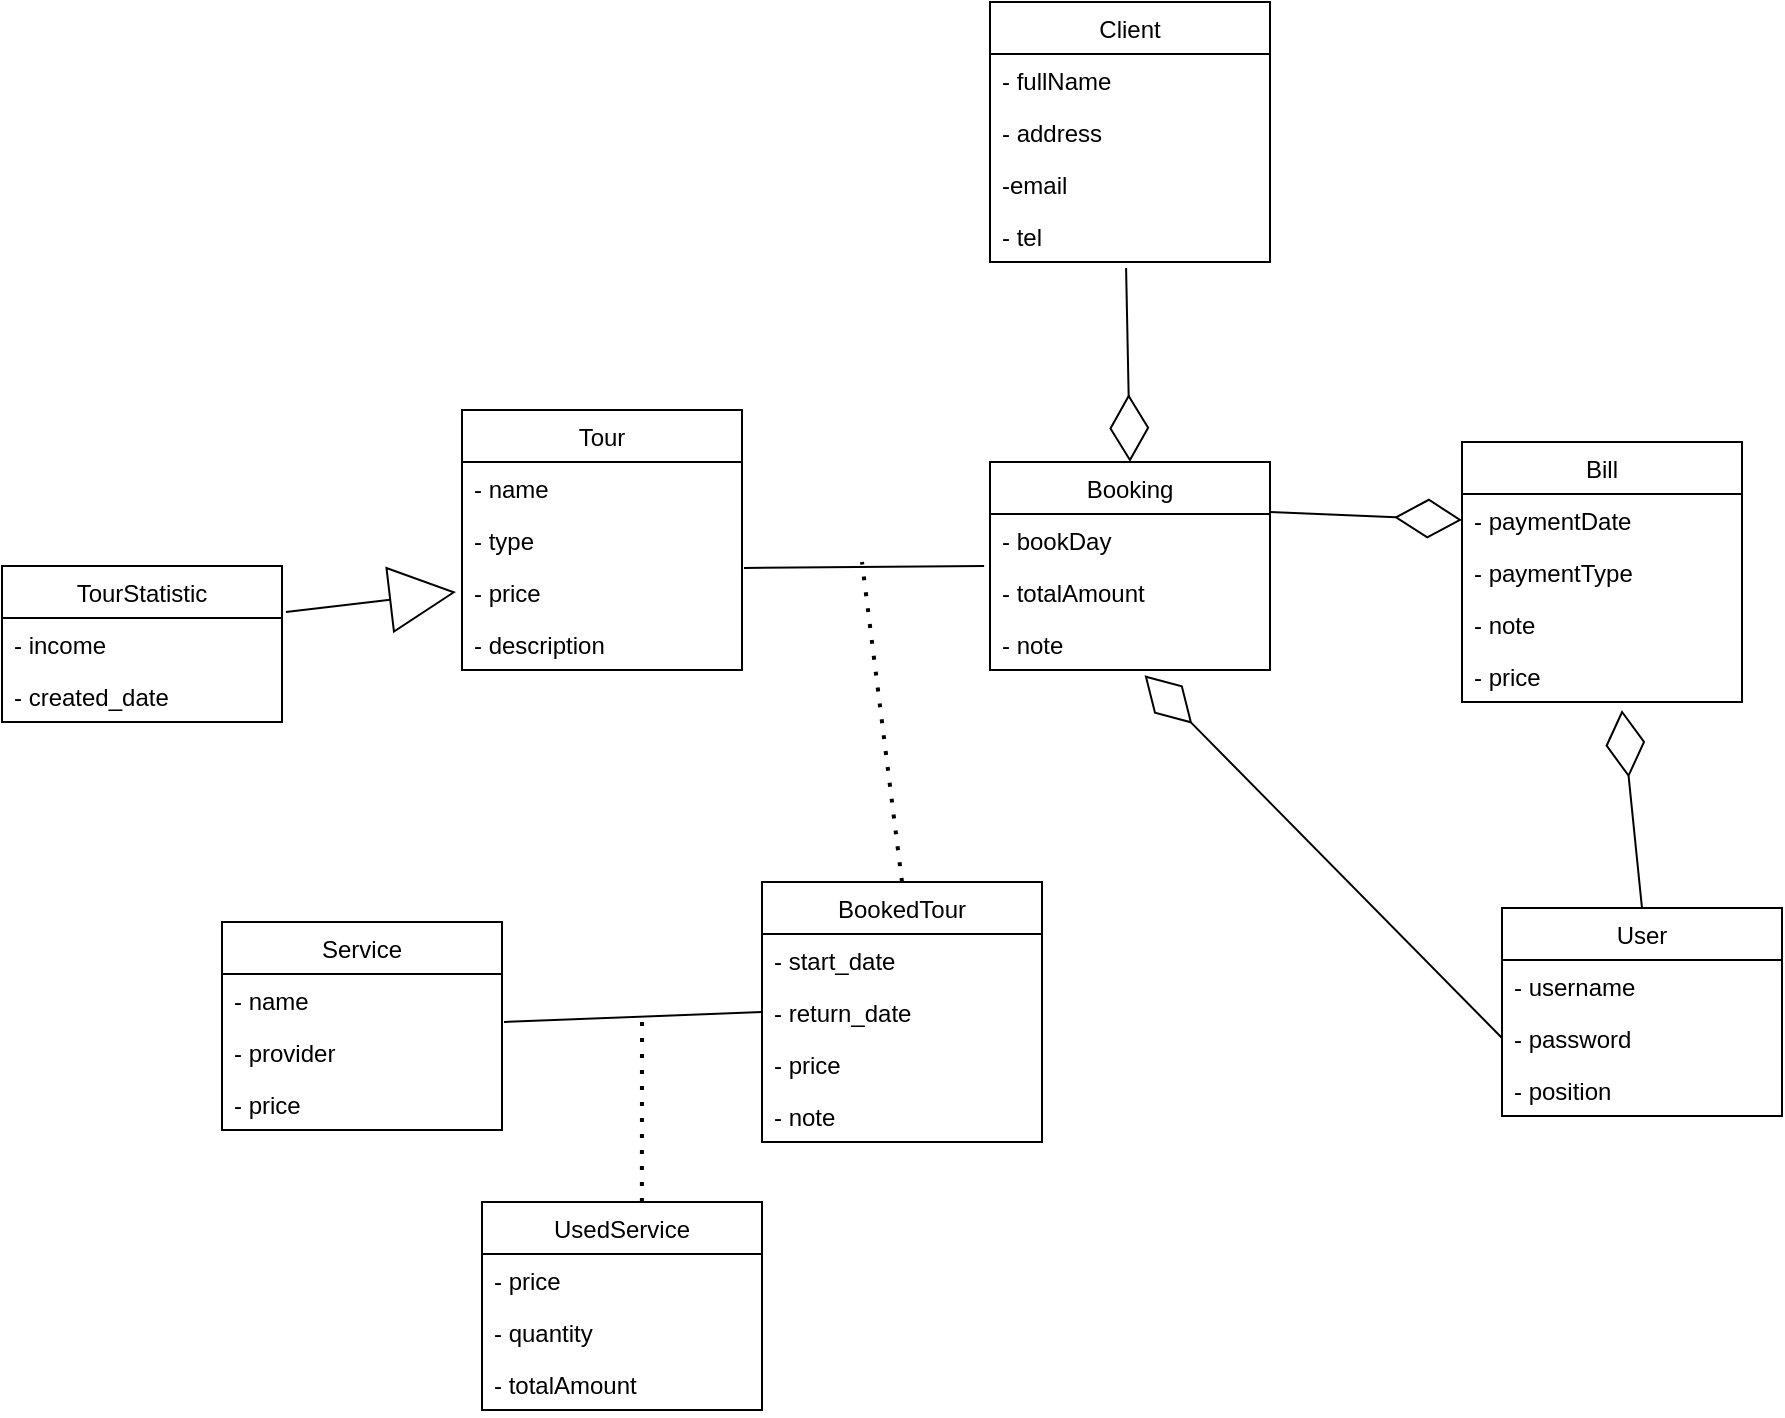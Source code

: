 <mxfile version="14.6.13" type="github">
  <diagram id="C5RBs43oDa-KdzZeNtuy" name="Page-1">
    <mxGraphModel dx="2249" dy="747" grid="1" gridSize="10" guides="1" tooltips="1" connect="1" arrows="1" fold="1" page="1" pageScale="1" pageWidth="827" pageHeight="1169" math="0" shadow="0">
      <root>
        <mxCell id="WIyWlLk6GJQsqaUBKTNV-0" />
        <mxCell id="WIyWlLk6GJQsqaUBKTNV-1" parent="WIyWlLk6GJQsqaUBKTNV-0" />
        <mxCell id="zZoL6KKUe57RPtW4C_Vn-0" value="Client" style="swimlane;fontStyle=0;childLayout=stackLayout;horizontal=1;startSize=26;fillColor=none;horizontalStack=0;resizeParent=1;resizeParentMax=0;resizeLast=0;collapsible=1;marginBottom=0;" parent="WIyWlLk6GJQsqaUBKTNV-1" vertex="1">
          <mxGeometry x="344" y="30" width="140" height="130" as="geometry" />
        </mxCell>
        <mxCell id="zZoL6KKUe57RPtW4C_Vn-2" value="- fullName" style="text;strokeColor=none;fillColor=none;align=left;verticalAlign=top;spacingLeft=4;spacingRight=4;overflow=hidden;rotatable=0;points=[[0,0.5],[1,0.5]];portConstraint=eastwest;" parent="zZoL6KKUe57RPtW4C_Vn-0" vertex="1">
          <mxGeometry y="26" width="140" height="26" as="geometry" />
        </mxCell>
        <mxCell id="zZoL6KKUe57RPtW4C_Vn-3" value="- address" style="text;strokeColor=none;fillColor=none;align=left;verticalAlign=top;spacingLeft=4;spacingRight=4;overflow=hidden;rotatable=0;points=[[0,0.5],[1,0.5]];portConstraint=eastwest;" parent="zZoL6KKUe57RPtW4C_Vn-0" vertex="1">
          <mxGeometry y="52" width="140" height="26" as="geometry" />
        </mxCell>
        <mxCell id="zZoL6KKUe57RPtW4C_Vn-8" value="-email" style="text;strokeColor=none;fillColor=none;align=left;verticalAlign=top;spacingLeft=4;spacingRight=4;overflow=hidden;rotatable=0;points=[[0,0.5],[1,0.5]];portConstraint=eastwest;" parent="zZoL6KKUe57RPtW4C_Vn-0" vertex="1">
          <mxGeometry y="78" width="140" height="26" as="geometry" />
        </mxCell>
        <mxCell id="zZoL6KKUe57RPtW4C_Vn-9" value="- tel" style="text;strokeColor=none;fillColor=none;align=left;verticalAlign=top;spacingLeft=4;spacingRight=4;overflow=hidden;rotatable=0;points=[[0,0.5],[1,0.5]];portConstraint=eastwest;" parent="zZoL6KKUe57RPtW4C_Vn-0" vertex="1">
          <mxGeometry y="104" width="140" height="26" as="geometry" />
        </mxCell>
        <mxCell id="zZoL6KKUe57RPtW4C_Vn-10" value="Booking" style="swimlane;fontStyle=0;childLayout=stackLayout;horizontal=1;startSize=26;fillColor=none;horizontalStack=0;resizeParent=1;resizeParentMax=0;resizeLast=0;collapsible=1;marginBottom=0;" parent="WIyWlLk6GJQsqaUBKTNV-1" vertex="1">
          <mxGeometry x="344" y="260" width="140" height="104" as="geometry" />
        </mxCell>
        <mxCell id="zZoL6KKUe57RPtW4C_Vn-12" value="- bookDay" style="text;strokeColor=none;fillColor=none;align=left;verticalAlign=top;spacingLeft=4;spacingRight=4;overflow=hidden;rotatable=0;points=[[0,0.5],[1,0.5]];portConstraint=eastwest;" parent="zZoL6KKUe57RPtW4C_Vn-10" vertex="1">
          <mxGeometry y="26" width="140" height="26" as="geometry" />
        </mxCell>
        <mxCell id="zZoL6KKUe57RPtW4C_Vn-13" value="- totalAmount" style="text;strokeColor=none;fillColor=none;align=left;verticalAlign=top;spacingLeft=4;spacingRight=4;overflow=hidden;rotatable=0;points=[[0,0.5],[1,0.5]];portConstraint=eastwest;" parent="zZoL6KKUe57RPtW4C_Vn-10" vertex="1">
          <mxGeometry y="52" width="140" height="26" as="geometry" />
        </mxCell>
        <mxCell id="zZoL6KKUe57RPtW4C_Vn-14" value="- note" style="text;strokeColor=none;fillColor=none;align=left;verticalAlign=top;spacingLeft=4;spacingRight=4;overflow=hidden;rotatable=0;points=[[0,0.5],[1,0.5]];portConstraint=eastwest;" parent="zZoL6KKUe57RPtW4C_Vn-10" vertex="1">
          <mxGeometry y="78" width="140" height="26" as="geometry" />
        </mxCell>
        <mxCell id="zZoL6KKUe57RPtW4C_Vn-15" value="Tour" style="swimlane;fontStyle=0;childLayout=stackLayout;horizontal=1;startSize=26;fillColor=none;horizontalStack=0;resizeParent=1;resizeParentMax=0;resizeLast=0;collapsible=1;marginBottom=0;" parent="WIyWlLk6GJQsqaUBKTNV-1" vertex="1">
          <mxGeometry x="80" y="234" width="140" height="130" as="geometry" />
        </mxCell>
        <mxCell id="frMru-IuBOrWJDzkbTNH-0" value="- name" style="text;strokeColor=none;fillColor=none;align=left;verticalAlign=top;spacingLeft=4;spacingRight=4;overflow=hidden;rotatable=0;points=[[0,0.5],[1,0.5]];portConstraint=eastwest;" parent="zZoL6KKUe57RPtW4C_Vn-15" vertex="1">
          <mxGeometry y="26" width="140" height="26" as="geometry" />
        </mxCell>
        <mxCell id="zZoL6KKUe57RPtW4C_Vn-17" value="- type" style="text;strokeColor=none;fillColor=none;align=left;verticalAlign=top;spacingLeft=4;spacingRight=4;overflow=hidden;rotatable=0;points=[[0,0.5],[1,0.5]];portConstraint=eastwest;" parent="zZoL6KKUe57RPtW4C_Vn-15" vertex="1">
          <mxGeometry y="52" width="140" height="26" as="geometry" />
        </mxCell>
        <mxCell id="zZoL6KKUe57RPtW4C_Vn-18" value="- price" style="text;strokeColor=none;fillColor=none;align=left;verticalAlign=top;spacingLeft=4;spacingRight=4;overflow=hidden;rotatable=0;points=[[0,0.5],[1,0.5]];portConstraint=eastwest;" parent="zZoL6KKUe57RPtW4C_Vn-15" vertex="1">
          <mxGeometry y="78" width="140" height="26" as="geometry" />
        </mxCell>
        <mxCell id="zZoL6KKUe57RPtW4C_Vn-19" value="- description" style="text;strokeColor=none;fillColor=none;align=left;verticalAlign=top;spacingLeft=4;spacingRight=4;overflow=hidden;rotatable=0;points=[[0,0.5],[1,0.5]];portConstraint=eastwest;" parent="zZoL6KKUe57RPtW4C_Vn-15" vertex="1">
          <mxGeometry y="104" width="140" height="26" as="geometry" />
        </mxCell>
        <mxCell id="zZoL6KKUe57RPtW4C_Vn-21" value="Bill" style="swimlane;fontStyle=0;childLayout=stackLayout;horizontal=1;startSize=26;fillColor=none;horizontalStack=0;resizeParent=1;resizeParentMax=0;resizeLast=0;collapsible=1;marginBottom=0;" parent="WIyWlLk6GJQsqaUBKTNV-1" vertex="1">
          <mxGeometry x="580" y="250" width="140" height="130" as="geometry" />
        </mxCell>
        <mxCell id="zZoL6KKUe57RPtW4C_Vn-23" value="- paymentDate" style="text;strokeColor=none;fillColor=none;align=left;verticalAlign=top;spacingLeft=4;spacingRight=4;overflow=hidden;rotatable=0;points=[[0,0.5],[1,0.5]];portConstraint=eastwest;" parent="zZoL6KKUe57RPtW4C_Vn-21" vertex="1">
          <mxGeometry y="26" width="140" height="26" as="geometry" />
        </mxCell>
        <mxCell id="zZoL6KKUe57RPtW4C_Vn-25" value="- paymentType" style="text;strokeColor=none;fillColor=none;align=left;verticalAlign=top;spacingLeft=4;spacingRight=4;overflow=hidden;rotatable=0;points=[[0,0.5],[1,0.5]];portConstraint=eastwest;" parent="zZoL6KKUe57RPtW4C_Vn-21" vertex="1">
          <mxGeometry y="52" width="140" height="26" as="geometry" />
        </mxCell>
        <mxCell id="zZoL6KKUe57RPtW4C_Vn-26" value="- note" style="text;strokeColor=none;fillColor=none;align=left;verticalAlign=top;spacingLeft=4;spacingRight=4;overflow=hidden;rotatable=0;points=[[0,0.5],[1,0.5]];portConstraint=eastwest;" parent="zZoL6KKUe57RPtW4C_Vn-21" vertex="1">
          <mxGeometry y="78" width="140" height="26" as="geometry" />
        </mxCell>
        <mxCell id="zZoL6KKUe57RPtW4C_Vn-51" value="- price" style="text;strokeColor=none;fillColor=none;align=left;verticalAlign=top;spacingLeft=4;spacingRight=4;overflow=hidden;rotatable=0;points=[[0,0.5],[1,0.5]];portConstraint=eastwest;" parent="zZoL6KKUe57RPtW4C_Vn-21" vertex="1">
          <mxGeometry y="104" width="140" height="26" as="geometry" />
        </mxCell>
        <mxCell id="zZoL6KKUe57RPtW4C_Vn-27" value="TourStatistic" style="swimlane;fontStyle=0;childLayout=stackLayout;horizontal=1;startSize=26;fillColor=none;horizontalStack=0;resizeParent=1;resizeParentMax=0;resizeLast=0;collapsible=1;marginBottom=0;" parent="WIyWlLk6GJQsqaUBKTNV-1" vertex="1">
          <mxGeometry x="-150" y="312" width="140" height="78" as="geometry" />
        </mxCell>
        <mxCell id="zZoL6KKUe57RPtW4C_Vn-28" value="- income" style="text;strokeColor=none;fillColor=none;align=left;verticalAlign=top;spacingLeft=4;spacingRight=4;overflow=hidden;rotatable=0;points=[[0,0.5],[1,0.5]];portConstraint=eastwest;" parent="zZoL6KKUe57RPtW4C_Vn-27" vertex="1">
          <mxGeometry y="26" width="140" height="26" as="geometry" />
        </mxCell>
        <mxCell id="zZoL6KKUe57RPtW4C_Vn-50" value="- created_date" style="text;strokeColor=none;fillColor=none;align=left;verticalAlign=top;spacingLeft=4;spacingRight=4;overflow=hidden;rotatable=0;points=[[0,0.5],[1,0.5]];portConstraint=eastwest;" parent="zZoL6KKUe57RPtW4C_Vn-27" vertex="1">
          <mxGeometry y="52" width="140" height="26" as="geometry" />
        </mxCell>
        <mxCell id="zZoL6KKUe57RPtW4C_Vn-33" value="BookedTour" style="swimlane;fontStyle=0;childLayout=stackLayout;horizontal=1;startSize=26;fillColor=none;horizontalStack=0;resizeParent=1;resizeParentMax=0;resizeLast=0;collapsible=1;marginBottom=0;" parent="WIyWlLk6GJQsqaUBKTNV-1" vertex="1">
          <mxGeometry x="230" y="470" width="140" height="130" as="geometry" />
        </mxCell>
        <mxCell id="zZoL6KKUe57RPtW4C_Vn-34" value="- start_date" style="text;strokeColor=none;fillColor=none;align=left;verticalAlign=top;spacingLeft=4;spacingRight=4;overflow=hidden;rotatable=0;points=[[0,0.5],[1,0.5]];portConstraint=eastwest;" parent="zZoL6KKUe57RPtW4C_Vn-33" vertex="1">
          <mxGeometry y="26" width="140" height="26" as="geometry" />
        </mxCell>
        <mxCell id="zZoL6KKUe57RPtW4C_Vn-35" value="- return_date" style="text;strokeColor=none;fillColor=none;align=left;verticalAlign=top;spacingLeft=4;spacingRight=4;overflow=hidden;rotatable=0;points=[[0,0.5],[1,0.5]];portConstraint=eastwest;" parent="zZoL6KKUe57RPtW4C_Vn-33" vertex="1">
          <mxGeometry y="52" width="140" height="26" as="geometry" />
        </mxCell>
        <mxCell id="zZoL6KKUe57RPtW4C_Vn-36" value="- price" style="text;strokeColor=none;fillColor=none;align=left;verticalAlign=top;spacingLeft=4;spacingRight=4;overflow=hidden;rotatable=0;points=[[0,0.5],[1,0.5]];portConstraint=eastwest;" parent="zZoL6KKUe57RPtW4C_Vn-33" vertex="1">
          <mxGeometry y="78" width="140" height="26" as="geometry" />
        </mxCell>
        <mxCell id="zZoL6KKUe57RPtW4C_Vn-38" value="- note" style="text;strokeColor=none;fillColor=none;align=left;verticalAlign=top;spacingLeft=4;spacingRight=4;overflow=hidden;rotatable=0;points=[[0,0.5],[1,0.5]];portConstraint=eastwest;" parent="zZoL6KKUe57RPtW4C_Vn-33" vertex="1">
          <mxGeometry y="104" width="140" height="26" as="geometry" />
        </mxCell>
        <mxCell id="zZoL6KKUe57RPtW4C_Vn-39" value="User" style="swimlane;fontStyle=0;childLayout=stackLayout;horizontal=1;startSize=26;fillColor=none;horizontalStack=0;resizeParent=1;resizeParentMax=0;resizeLast=0;collapsible=1;marginBottom=0;" parent="WIyWlLk6GJQsqaUBKTNV-1" vertex="1">
          <mxGeometry x="600" y="483" width="140" height="104" as="geometry" />
        </mxCell>
        <mxCell id="zZoL6KKUe57RPtW4C_Vn-41" value="- username" style="text;strokeColor=none;fillColor=none;align=left;verticalAlign=top;spacingLeft=4;spacingRight=4;overflow=hidden;rotatable=0;points=[[0,0.5],[1,0.5]];portConstraint=eastwest;" parent="zZoL6KKUe57RPtW4C_Vn-39" vertex="1">
          <mxGeometry y="26" width="140" height="26" as="geometry" />
        </mxCell>
        <mxCell id="zZoL6KKUe57RPtW4C_Vn-42" value="- password" style="text;strokeColor=none;fillColor=none;align=left;verticalAlign=top;spacingLeft=4;spacingRight=4;overflow=hidden;rotatable=0;points=[[0,0.5],[1,0.5]];portConstraint=eastwest;" parent="zZoL6KKUe57RPtW4C_Vn-39" vertex="1">
          <mxGeometry y="52" width="140" height="26" as="geometry" />
        </mxCell>
        <mxCell id="zZoL6KKUe57RPtW4C_Vn-43" value="- position" style="text;strokeColor=none;fillColor=none;align=left;verticalAlign=top;spacingLeft=4;spacingRight=4;overflow=hidden;rotatable=0;points=[[0,0.5],[1,0.5]];portConstraint=eastwest;" parent="zZoL6KKUe57RPtW4C_Vn-39" vertex="1">
          <mxGeometry y="78" width="140" height="26" as="geometry" />
        </mxCell>
        <mxCell id="zZoL6KKUe57RPtW4C_Vn-44" value="" style="endArrow=diamondThin;html=1;exitX=0.486;exitY=1.115;exitDx=0;exitDy=0;exitPerimeter=0;entryX=0.5;entryY=0;entryDx=0;entryDy=0;endFill=0;endSize=31;" parent="WIyWlLk6GJQsqaUBKTNV-1" source="zZoL6KKUe57RPtW4C_Vn-9" target="zZoL6KKUe57RPtW4C_Vn-10" edge="1">
          <mxGeometry width="50" height="50" relative="1" as="geometry">
            <mxPoint x="210" y="220" as="sourcePoint" />
            <mxPoint x="260" y="170" as="targetPoint" />
          </mxGeometry>
        </mxCell>
        <mxCell id="zZoL6KKUe57RPtW4C_Vn-45" value="" style="endArrow=diamondThin;html=1;exitX=1;exitY=-0.038;exitDx=0;exitDy=0;exitPerimeter=0;entryX=0;entryY=0.5;entryDx=0;entryDy=0;endFill=0;endSize=31;" parent="WIyWlLk6GJQsqaUBKTNV-1" source="zZoL6KKUe57RPtW4C_Vn-12" target="zZoL6KKUe57RPtW4C_Vn-23" edge="1">
          <mxGeometry width="50" height="50" relative="1" as="geometry">
            <mxPoint x="422.04" y="198.99" as="sourcePoint" />
            <mxPoint x="424" y="270" as="targetPoint" />
          </mxGeometry>
        </mxCell>
        <mxCell id="zZoL6KKUe57RPtW4C_Vn-46" value="" style="endArrow=none;html=1;endSize=31;exitX=1.007;exitY=0.038;exitDx=0;exitDy=0;exitPerimeter=0;entryX=-0.021;entryY=1;entryDx=0;entryDy=0;entryPerimeter=0;" parent="WIyWlLk6GJQsqaUBKTNV-1" source="zZoL6KKUe57RPtW4C_Vn-18" target="zZoL6KKUe57RPtW4C_Vn-12" edge="1">
          <mxGeometry width="50" height="50" relative="1" as="geometry">
            <mxPoint x="380" y="420" as="sourcePoint" />
            <mxPoint x="430" y="370" as="targetPoint" />
          </mxGeometry>
        </mxCell>
        <mxCell id="zZoL6KKUe57RPtW4C_Vn-47" value="" style="endArrow=none;dashed=1;html=1;dashPattern=1 3;strokeWidth=2;endSize=31;exitX=0.5;exitY=0;exitDx=0;exitDy=0;" parent="WIyWlLk6GJQsqaUBKTNV-1" source="zZoL6KKUe57RPtW4C_Vn-33" edge="1">
          <mxGeometry width="50" height="50" relative="1" as="geometry">
            <mxPoint x="380" y="420" as="sourcePoint" />
            <mxPoint x="280" y="310" as="targetPoint" />
          </mxGeometry>
        </mxCell>
        <mxCell id="zZoL6KKUe57RPtW4C_Vn-48" value="" style="endArrow=block;html=1;endSize=31;exitX=1.014;exitY=-0.115;exitDx=0;exitDy=0;exitPerimeter=0;endFill=0;" parent="WIyWlLk6GJQsqaUBKTNV-1" source="zZoL6KKUe57RPtW4C_Vn-28" edge="1">
          <mxGeometry width="50" height="50" relative="1" as="geometry">
            <mxPoint x="380" y="420" as="sourcePoint" />
            <mxPoint x="77" y="325" as="targetPoint" />
          </mxGeometry>
        </mxCell>
        <mxCell id="zZoL6KKUe57RPtW4C_Vn-49" value="" style="endArrow=diamondThin;html=1;exitX=0.5;exitY=0;exitDx=0;exitDy=0;endFill=0;endSize=31;entryX=0.571;entryY=1.154;entryDx=0;entryDy=0;entryPerimeter=0;" parent="WIyWlLk6GJQsqaUBKTNV-1" source="zZoL6KKUe57RPtW4C_Vn-39" target="zZoL6KKUe57RPtW4C_Vn-51" edge="1">
          <mxGeometry width="50" height="50" relative="1" as="geometry">
            <mxPoint x="494" y="321.012" as="sourcePoint" />
            <mxPoint x="660" y="430" as="targetPoint" />
          </mxGeometry>
        </mxCell>
        <mxCell id="frMru-IuBOrWJDzkbTNH-1" value="Service" style="swimlane;fontStyle=0;childLayout=stackLayout;horizontal=1;startSize=26;fillColor=none;horizontalStack=0;resizeParent=1;resizeParentMax=0;resizeLast=0;collapsible=1;marginBottom=0;" parent="WIyWlLk6GJQsqaUBKTNV-1" vertex="1">
          <mxGeometry x="-40" y="490" width="140" height="104" as="geometry" />
        </mxCell>
        <mxCell id="frMru-IuBOrWJDzkbTNH-2" value="- name" style="text;strokeColor=none;fillColor=none;align=left;verticalAlign=top;spacingLeft=4;spacingRight=4;overflow=hidden;rotatable=0;points=[[0,0.5],[1,0.5]];portConstraint=eastwest;" parent="frMru-IuBOrWJDzkbTNH-1" vertex="1">
          <mxGeometry y="26" width="140" height="26" as="geometry" />
        </mxCell>
        <mxCell id="frMru-IuBOrWJDzkbTNH-3" value="- provider" style="text;strokeColor=none;fillColor=none;align=left;verticalAlign=top;spacingLeft=4;spacingRight=4;overflow=hidden;rotatable=0;points=[[0,0.5],[1,0.5]];portConstraint=eastwest;" parent="frMru-IuBOrWJDzkbTNH-1" vertex="1">
          <mxGeometry y="52" width="140" height="26" as="geometry" />
        </mxCell>
        <mxCell id="frMru-IuBOrWJDzkbTNH-5" value="- price" style="text;strokeColor=none;fillColor=none;align=left;verticalAlign=top;spacingLeft=4;spacingRight=4;overflow=hidden;rotatable=0;points=[[0,0.5],[1,0.5]];portConstraint=eastwest;" parent="frMru-IuBOrWJDzkbTNH-1" vertex="1">
          <mxGeometry y="78" width="140" height="26" as="geometry" />
        </mxCell>
        <mxCell id="frMru-IuBOrWJDzkbTNH-6" value="" style="endArrow=none;html=1;endSize=31;exitX=1.007;exitY=-0.077;exitDx=0;exitDy=0;exitPerimeter=0;entryX=0;entryY=0.5;entryDx=0;entryDy=0;" parent="WIyWlLk6GJQsqaUBKTNV-1" source="frMru-IuBOrWJDzkbTNH-3" target="zZoL6KKUe57RPtW4C_Vn-35" edge="1">
          <mxGeometry width="50" height="50" relative="1" as="geometry">
            <mxPoint x="230.98" y="322.988" as="sourcePoint" />
            <mxPoint x="351.06" y="322" as="targetPoint" />
          </mxGeometry>
        </mxCell>
        <mxCell id="frMru-IuBOrWJDzkbTNH-7" value="UsedService" style="swimlane;fontStyle=0;childLayout=stackLayout;horizontal=1;startSize=26;fillColor=none;horizontalStack=0;resizeParent=1;resizeParentMax=0;resizeLast=0;collapsible=1;marginBottom=0;" parent="WIyWlLk6GJQsqaUBKTNV-1" vertex="1">
          <mxGeometry x="90" y="630" width="140" height="104" as="geometry" />
        </mxCell>
        <mxCell id="frMru-IuBOrWJDzkbTNH-8" value="- price" style="text;strokeColor=none;fillColor=none;align=left;verticalAlign=top;spacingLeft=4;spacingRight=4;overflow=hidden;rotatable=0;points=[[0,0.5],[1,0.5]];portConstraint=eastwest;" parent="frMru-IuBOrWJDzkbTNH-7" vertex="1">
          <mxGeometry y="26" width="140" height="26" as="geometry" />
        </mxCell>
        <mxCell id="frMru-IuBOrWJDzkbTNH-9" value="- quantity" style="text;strokeColor=none;fillColor=none;align=left;verticalAlign=top;spacingLeft=4;spacingRight=4;overflow=hidden;rotatable=0;points=[[0,0.5],[1,0.5]];portConstraint=eastwest;" parent="frMru-IuBOrWJDzkbTNH-7" vertex="1">
          <mxGeometry y="52" width="140" height="26" as="geometry" />
        </mxCell>
        <mxCell id="frMru-IuBOrWJDzkbTNH-10" value="- totalAmount" style="text;strokeColor=none;fillColor=none;align=left;verticalAlign=top;spacingLeft=4;spacingRight=4;overflow=hidden;rotatable=0;points=[[0,0.5],[1,0.5]];portConstraint=eastwest;" parent="frMru-IuBOrWJDzkbTNH-7" vertex="1">
          <mxGeometry y="78" width="140" height="26" as="geometry" />
        </mxCell>
        <mxCell id="frMru-IuBOrWJDzkbTNH-11" value="" style="endArrow=none;dashed=1;html=1;dashPattern=1 3;strokeWidth=2;endSize=31;exitX=0.571;exitY=0;exitDx=0;exitDy=0;exitPerimeter=0;" parent="WIyWlLk6GJQsqaUBKTNV-1" source="frMru-IuBOrWJDzkbTNH-7" edge="1">
          <mxGeometry width="50" height="50" relative="1" as="geometry">
            <mxPoint x="310" y="480" as="sourcePoint" />
            <mxPoint x="170" y="540" as="targetPoint" />
          </mxGeometry>
        </mxCell>
        <mxCell id="0mIVJXofYNkmd2WcI2_v-0" value="" style="endArrow=diamondThin;html=1;exitX=0;exitY=0.5;exitDx=0;exitDy=0;endFill=0;endSize=31;entryX=0.552;entryY=1.103;entryDx=0;entryDy=0;entryPerimeter=0;" parent="WIyWlLk6GJQsqaUBKTNV-1" source="zZoL6KKUe57RPtW4C_Vn-42" target="zZoL6KKUe57RPtW4C_Vn-14" edge="1">
          <mxGeometry width="50" height="50" relative="1" as="geometry">
            <mxPoint x="494.06" y="509" as="sourcePoint" />
            <mxPoint x="484.0" y="410.004" as="targetPoint" />
          </mxGeometry>
        </mxCell>
      </root>
    </mxGraphModel>
  </diagram>
</mxfile>
